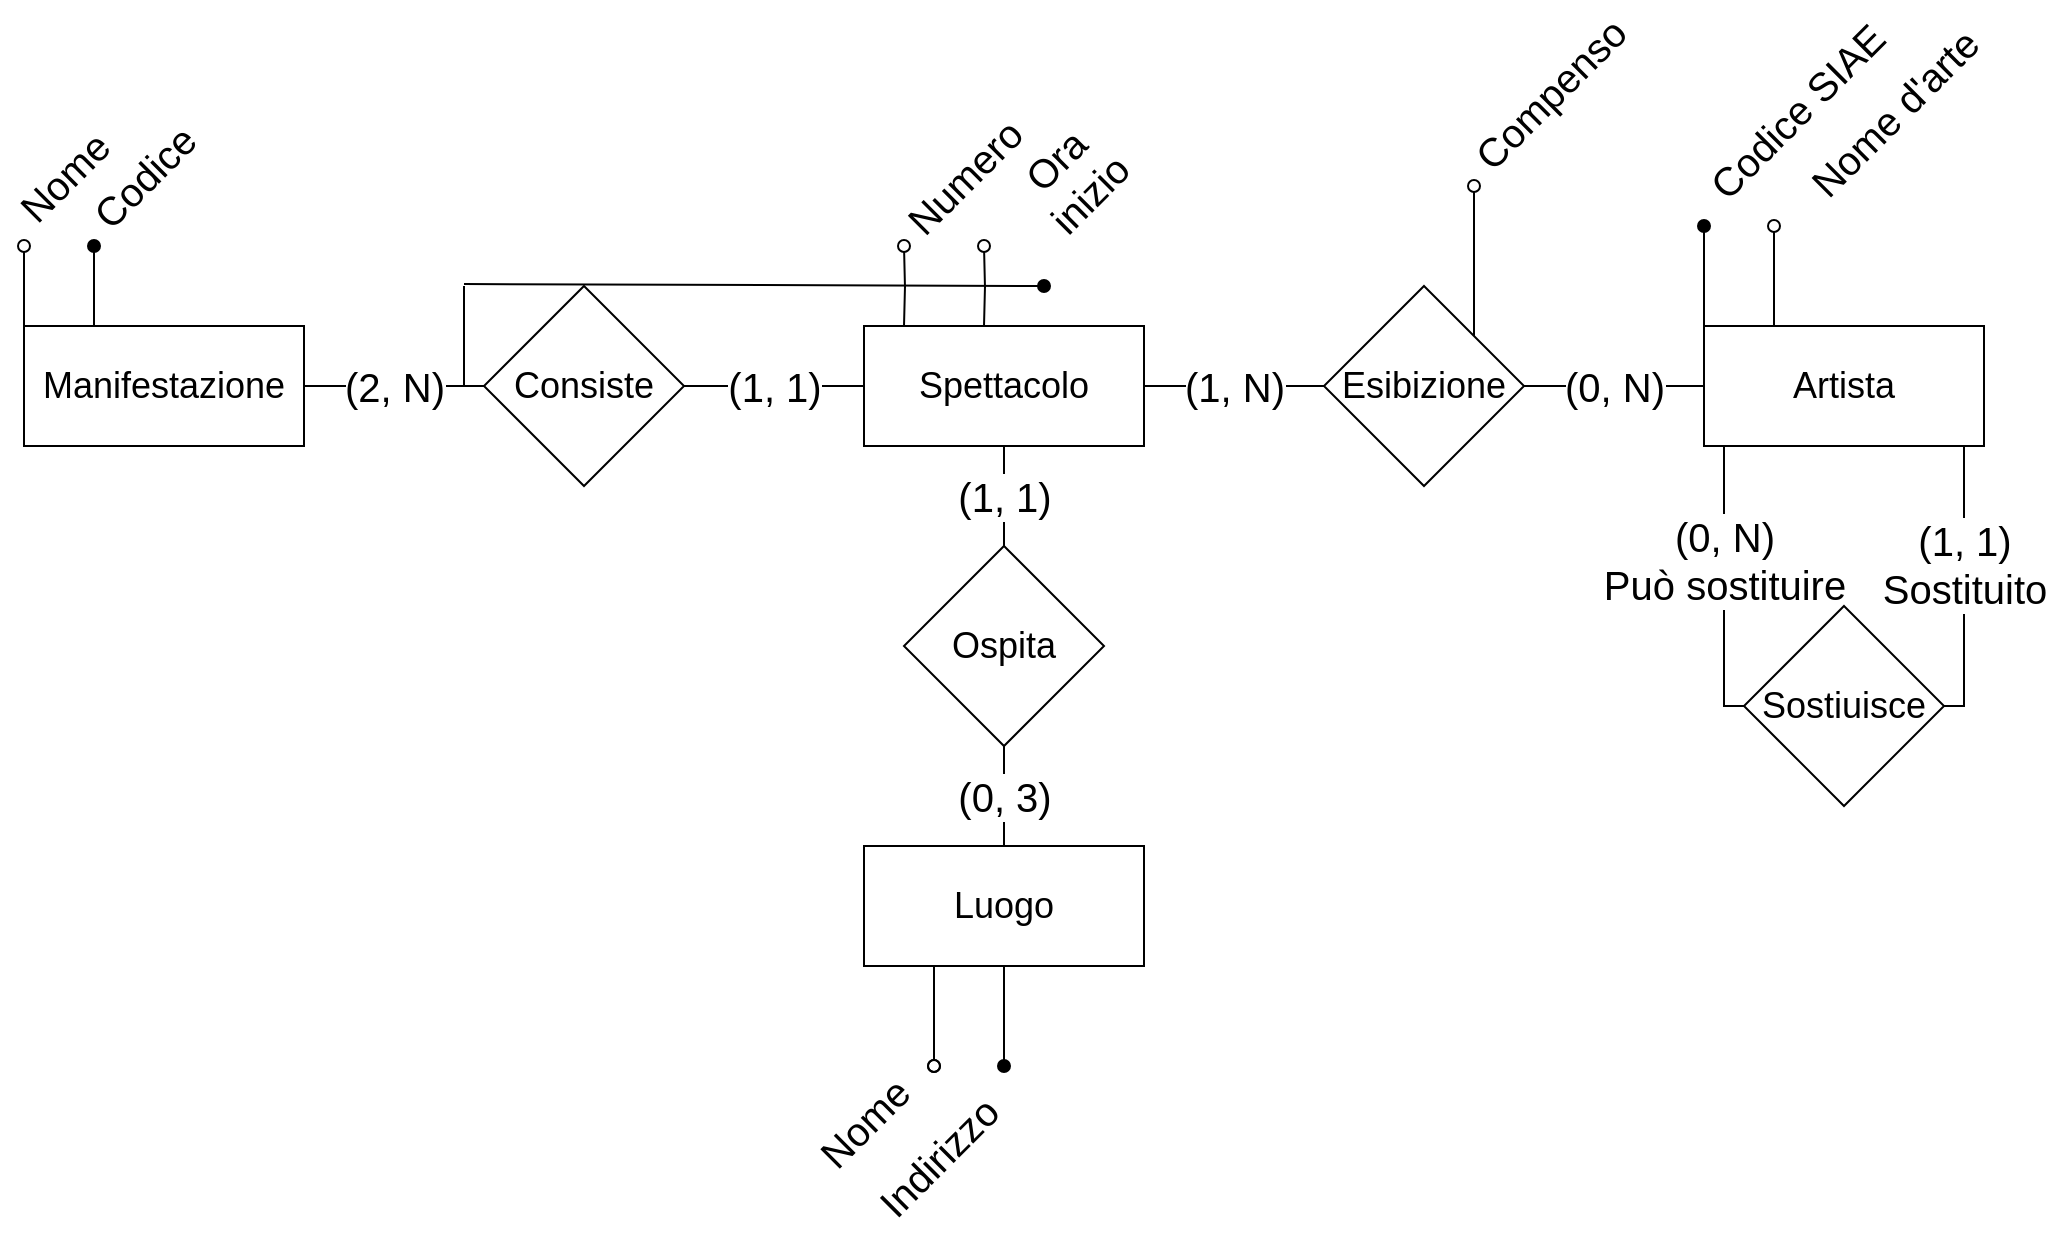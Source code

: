 <mxfile version="21.0.2" type="device"><diagram id="R2lEEEUBdFMjLlhIrx00" name="Page-1"><mxGraphModel dx="1615" dy="865" grid="1" gridSize="10" guides="1" tooltips="1" connect="1" arrows="1" fold="1" page="1" pageScale="1" pageWidth="850" pageHeight="1100" math="0" shadow="0" extFonts="Permanent Marker^https://fonts.googleapis.com/css?family=Permanent+Marker"><root><mxCell id="0"/><mxCell id="1" parent="0"/><mxCell id="iBng91E_dW-vWYfEm2vT-63" value="&lt;div&gt;Consiste&lt;/div&gt;" style="rhombus;whiteSpace=wrap;html=1;fontFamily=Helvetica;fontSize=18;fontColor=default;" parent="1" vertex="1"><mxGeometry x="310" y="210" width="100" height="100" as="geometry"/></mxCell><mxCell id="iBng91E_dW-vWYfEm2vT-71" style="edgeStyle=orthogonalEdgeStyle;shape=connector;rounded=0;orthogonalLoop=1;jettySize=auto;html=1;exitX=0;exitY=0;exitDx=0;exitDy=0;labelBackgroundColor=default;strokeColor=default;fontFamily=Helvetica;fontSize=11;fontColor=default;endArrow=oval;endFill=0;" parent="1" source="iBng91E_dW-vWYfEm2vT-64" edge="1"><mxGeometry relative="1" as="geometry"><mxPoint x="80" y="190" as="targetPoint"/></mxGeometry></mxCell><mxCell id="iBng91E_dW-vWYfEm2vT-72" style="edgeStyle=orthogonalEdgeStyle;shape=connector;rounded=0;orthogonalLoop=1;jettySize=auto;html=1;exitX=0.25;exitY=0;exitDx=0;exitDy=0;labelBackgroundColor=default;strokeColor=default;fontFamily=Helvetica;fontSize=11;fontColor=default;endArrow=oval;endFill=1;" parent="1" source="iBng91E_dW-vWYfEm2vT-64" edge="1"><mxGeometry relative="1" as="geometry"><mxPoint x="115" y="190" as="targetPoint"/></mxGeometry></mxCell><mxCell id="tv3dqO0gLlESoXM3YccY-1" value="&lt;font style=&quot;font-size: 20px;&quot;&gt;(2, N)&lt;br&gt;&lt;/font&gt;" style="edgeStyle=orthogonalEdgeStyle;rounded=0;orthogonalLoop=1;jettySize=auto;html=1;exitX=1;exitY=0.5;exitDx=0;exitDy=0;entryX=0;entryY=0.5;entryDx=0;entryDy=0;endArrow=none;endFill=0;" edge="1" parent="1" source="iBng91E_dW-vWYfEm2vT-64" target="iBng91E_dW-vWYfEm2vT-63"><mxGeometry relative="1" as="geometry"/></mxCell><mxCell id="iBng91E_dW-vWYfEm2vT-64" value="&lt;font style=&quot;font-size: 18px;&quot;&gt;Manifestazione&lt;/font&gt;" style="rounded=0;whiteSpace=wrap;html=1;fontFamily=Helvetica;fontSize=18;fontColor=default;" parent="1" vertex="1"><mxGeometry x="80" y="230" width="140" height="60" as="geometry"/></mxCell><mxCell id="tv3dqO0gLlESoXM3YccY-4" value="&lt;font style=&quot;font-size: 20px;&quot;&gt;(0, N)&lt;br&gt;&lt;/font&gt;" style="edgeStyle=orthogonalEdgeStyle;rounded=0;orthogonalLoop=1;jettySize=auto;html=1;exitX=1;exitY=0.5;exitDx=0;exitDy=0;entryX=0;entryY=0.5;entryDx=0;entryDy=0;endArrow=none;endFill=0;" edge="1" parent="1" source="iBng91E_dW-vWYfEm2vT-65" target="iBng91E_dW-vWYfEm2vT-69"><mxGeometry relative="1" as="geometry"><mxPoint as="offset"/></mxGeometry></mxCell><mxCell id="tv3dqO0gLlESoXM3YccY-34" style="edgeStyle=orthogonalEdgeStyle;rounded=0;orthogonalLoop=1;jettySize=auto;html=1;exitX=1;exitY=0;exitDx=0;exitDy=0;endArrow=oval;endFill=0;" edge="1" parent="1" source="iBng91E_dW-vWYfEm2vT-65"><mxGeometry relative="1" as="geometry"><mxPoint x="805" y="160" as="targetPoint"/><Array as="points"><mxPoint x="805" y="210"/><mxPoint x="805" y="210"/></Array></mxGeometry></mxCell><mxCell id="iBng91E_dW-vWYfEm2vT-65" value="Esibizione" style="rhombus;whiteSpace=wrap;html=1;fontFamily=Helvetica;fontSize=18;fontColor=default;" parent="1" vertex="1"><mxGeometry x="730" y="210" width="100" height="100" as="geometry"/></mxCell><mxCell id="tv3dqO0gLlESoXM3YccY-25" value="&lt;font style=&quot;font-size: 20px;&quot;&gt;(1, 1)&lt;br&gt;&lt;/font&gt;" style="edgeStyle=orthogonalEdgeStyle;rounded=0;orthogonalLoop=1;jettySize=auto;html=1;endArrow=none;endFill=0;" edge="1" parent="1" source="iBng91E_dW-vWYfEm2vT-66" target="iBng91E_dW-vWYfEm2vT-68"><mxGeometry relative="1" as="geometry"><Array as="points"><mxPoint x="570" y="310"/><mxPoint x="570" y="310"/></Array></mxGeometry></mxCell><mxCell id="tv3dqO0gLlESoXM3YccY-26" value="&lt;font style=&quot;font-size: 20px;&quot;&gt;(0, 3)&lt;br&gt;&lt;/font&gt;" style="edgeStyle=orthogonalEdgeStyle;rounded=0;orthogonalLoop=1;jettySize=auto;html=1;endArrow=none;endFill=0;" edge="1" parent="1" source="iBng91E_dW-vWYfEm2vT-66" target="iBng91E_dW-vWYfEm2vT-70"><mxGeometry relative="1" as="geometry"/></mxCell><mxCell id="iBng91E_dW-vWYfEm2vT-66" value="Ospita" style="rhombus;whiteSpace=wrap;html=1;fontFamily=Helvetica;fontSize=18;fontColor=default;" parent="1" vertex="1"><mxGeometry x="520" y="340" width="100" height="100" as="geometry"/></mxCell><mxCell id="tv3dqO0gLlESoXM3YccY-23" value="&lt;div&gt;&lt;font style=&quot;font-size: 20px;&quot;&gt;(1, 1)&lt;/font&gt;&lt;/div&gt;&lt;font style=&quot;font-size: 20px;&quot;&gt;Sostituito&lt;/font&gt;" style="edgeStyle=orthogonalEdgeStyle;rounded=0;orthogonalLoop=1;jettySize=auto;html=1;endArrow=none;endFill=0;" edge="1" parent="1" source="iBng91E_dW-vWYfEm2vT-67" target="iBng91E_dW-vWYfEm2vT-69"><mxGeometry x="0.167" relative="1" as="geometry"><Array as="points"><mxPoint x="1050" y="310"/><mxPoint x="1050" y="310"/></Array><mxPoint as="offset"/></mxGeometry></mxCell><mxCell id="tv3dqO0gLlESoXM3YccY-24" value="&lt;div&gt;&lt;font style=&quot;font-size: 20px;&quot;&gt;(0, N)&lt;/font&gt;&lt;/div&gt;&lt;div&gt;&lt;font style=&quot;font-size: 20px;&quot;&gt;Può sostituire&lt;br&gt;&lt;/font&gt;&lt;/div&gt;" style="edgeStyle=orthogonalEdgeStyle;rounded=0;orthogonalLoop=1;jettySize=auto;html=1;exitX=0;exitY=0.5;exitDx=0;exitDy=0;entryX=0.25;entryY=1;entryDx=0;entryDy=0;endArrow=none;endFill=0;" edge="1" parent="1" source="iBng91E_dW-vWYfEm2vT-67" target="iBng91E_dW-vWYfEm2vT-69"><mxGeometry x="0.007" relative="1" as="geometry"><Array as="points"><mxPoint x="930" y="420"/><mxPoint x="930" y="290"/></Array><mxPoint as="offset"/></mxGeometry></mxCell><mxCell id="iBng91E_dW-vWYfEm2vT-67" value="Sostiuisce" style="rhombus;whiteSpace=wrap;html=1;fontFamily=Helvetica;fontSize=18;fontColor=default;" parent="1" vertex="1"><mxGeometry x="940" y="370" width="100" height="100" as="geometry"/></mxCell><mxCell id="tv3dqO0gLlESoXM3YccY-2" value="&lt;font style=&quot;font-size: 20px;&quot;&gt;(1, 1)&lt;br&gt;&lt;/font&gt;" style="edgeStyle=orthogonalEdgeStyle;rounded=0;orthogonalLoop=1;jettySize=auto;html=1;exitX=0;exitY=0.5;exitDx=0;exitDy=0;entryX=1;entryY=0.5;entryDx=0;entryDy=0;endArrow=none;endFill=0;" edge="1" parent="1" source="iBng91E_dW-vWYfEm2vT-68" target="iBng91E_dW-vWYfEm2vT-63"><mxGeometry relative="1" as="geometry"/></mxCell><mxCell id="tv3dqO0gLlESoXM3YccY-3" value="&lt;font style=&quot;font-size: 20px;&quot;&gt;(1, N)&lt;br&gt;&lt;/font&gt;" style="edgeStyle=orthogonalEdgeStyle;rounded=0;orthogonalLoop=1;jettySize=auto;html=1;exitX=1;exitY=0.5;exitDx=0;exitDy=0;endArrow=none;endFill=0;" edge="1" parent="1" source="iBng91E_dW-vWYfEm2vT-68" target="iBng91E_dW-vWYfEm2vT-65"><mxGeometry relative="1" as="geometry"/></mxCell><mxCell id="tv3dqO0gLlESoXM3YccY-5" style="edgeStyle=orthogonalEdgeStyle;rounded=0;orthogonalLoop=1;jettySize=auto;html=1;exitX=0;exitY=0;exitDx=0;exitDy=0;endArrow=oval;endFill=0;" edge="1" parent="1"><mxGeometry relative="1" as="geometry"><mxPoint x="520" y="190" as="targetPoint"/><mxPoint x="520" y="230" as="sourcePoint"/></mxGeometry></mxCell><mxCell id="tv3dqO0gLlESoXM3YccY-9" style="edgeStyle=orthogonalEdgeStyle;rounded=0;orthogonalLoop=1;jettySize=auto;html=1;exitX=0.25;exitY=0;exitDx=0;exitDy=0;endArrow=oval;endFill=0;" edge="1" parent="1"><mxGeometry relative="1" as="geometry"><mxPoint x="560" y="190" as="targetPoint"/><mxPoint x="560" y="230" as="sourcePoint"/></mxGeometry></mxCell><mxCell id="iBng91E_dW-vWYfEm2vT-68" value="Spettacolo" style="rounded=0;whiteSpace=wrap;html=1;fontFamily=Helvetica;fontSize=18;fontColor=default;" parent="1" vertex="1"><mxGeometry x="500" y="230" width="140" height="60" as="geometry"/></mxCell><mxCell id="tv3dqO0gLlESoXM3YccY-19" style="edgeStyle=orthogonalEdgeStyle;rounded=0;orthogonalLoop=1;jettySize=auto;html=1;exitX=0;exitY=0;exitDx=0;exitDy=0;endArrow=oval;endFill=1;" edge="1" parent="1" source="iBng91E_dW-vWYfEm2vT-69"><mxGeometry relative="1" as="geometry"><mxPoint x="920" y="180" as="targetPoint"/></mxGeometry></mxCell><mxCell id="tv3dqO0gLlESoXM3YccY-20" style="edgeStyle=orthogonalEdgeStyle;rounded=0;orthogonalLoop=1;jettySize=auto;html=1;exitX=0.25;exitY=0;exitDx=0;exitDy=0;endArrow=oval;endFill=0;" edge="1" parent="1" source="iBng91E_dW-vWYfEm2vT-69"><mxGeometry relative="1" as="geometry"><mxPoint x="955" y="180" as="targetPoint"/></mxGeometry></mxCell><mxCell id="iBng91E_dW-vWYfEm2vT-69" value="&lt;div&gt;Artista&lt;/div&gt;" style="rounded=0;whiteSpace=wrap;html=1;fontFamily=Helvetica;fontSize=18;fontColor=default;" parent="1" vertex="1"><mxGeometry x="920" y="230" width="140" height="60" as="geometry"/></mxCell><mxCell id="tv3dqO0gLlESoXM3YccY-27" style="edgeStyle=orthogonalEdgeStyle;rounded=0;orthogonalLoop=1;jettySize=auto;html=1;exitX=0.25;exitY=1;exitDx=0;exitDy=0;endArrow=oval;endFill=0;" edge="1" parent="1" source="iBng91E_dW-vWYfEm2vT-70"><mxGeometry relative="1" as="geometry"><mxPoint x="535" y="600" as="targetPoint"/></mxGeometry></mxCell><mxCell id="tv3dqO0gLlESoXM3YccY-31" style="edgeStyle=orthogonalEdgeStyle;rounded=0;orthogonalLoop=1;jettySize=auto;html=1;exitX=0.5;exitY=1;exitDx=0;exitDy=0;endArrow=oval;endFill=1;" edge="1" parent="1" source="iBng91E_dW-vWYfEm2vT-70"><mxGeometry relative="1" as="geometry"><mxPoint x="570" y="600" as="targetPoint"/></mxGeometry></mxCell><mxCell id="iBng91E_dW-vWYfEm2vT-70" value="Luogo" style="rounded=0;whiteSpace=wrap;html=1;fontFamily=Helvetica;fontSize=18;fontColor=default;" parent="1" vertex="1"><mxGeometry x="500" y="490" width="140" height="60" as="geometry"/></mxCell><mxCell id="iBng91E_dW-vWYfEm2vT-73" value="&lt;div&gt;Codice&lt;/div&gt;" style="text;html=1;strokeColor=none;fillColor=none;align=center;verticalAlign=middle;whiteSpace=wrap;rounded=0;fontSize=20;fontFamily=Helvetica;fontColor=default;rotation=-45;" parent="1" vertex="1"><mxGeometry x="110" y="140" width="60" height="30" as="geometry"/></mxCell><mxCell id="iBng91E_dW-vWYfEm2vT-74" value="Nome" style="text;html=1;strokeColor=none;fillColor=none;align=center;verticalAlign=middle;whiteSpace=wrap;rounded=0;fontSize=20;fontFamily=Helvetica;fontColor=default;rotation=-45;" parent="1" vertex="1"><mxGeometry x="70" y="140" width="60" height="30" as="geometry"/></mxCell><mxCell id="tv3dqO0gLlESoXM3YccY-7" value="Numero" style="text;html=1;strokeColor=none;fillColor=none;align=center;verticalAlign=middle;whiteSpace=wrap;rounded=0;fontSize=20;fontFamily=Helvetica;fontColor=default;rotation=-45;" vertex="1" parent="1"><mxGeometry x="520" y="140" width="60" height="30" as="geometry"/></mxCell><mxCell id="tv3dqO0gLlESoXM3YccY-10" value="Ora inizio" style="text;html=1;strokeColor=none;fillColor=none;align=center;verticalAlign=middle;whiteSpace=wrap;rounded=0;fontSize=20;fontFamily=Helvetica;fontColor=default;rotation=-45;" vertex="1" parent="1"><mxGeometry x="561.21" y="140" width="85.86" height="30" as="geometry"/></mxCell><mxCell id="tv3dqO0gLlESoXM3YccY-12" value="" style="endArrow=none;html=1;rounded=0;" edge="1" parent="1"><mxGeometry width="50" height="50" relative="1" as="geometry"><mxPoint x="300" y="260" as="sourcePoint"/><mxPoint x="300" y="210" as="targetPoint"/></mxGeometry></mxCell><mxCell id="tv3dqO0gLlESoXM3YccY-13" value="" style="endArrow=oval;html=1;rounded=0;endFill=1;" edge="1" parent="1"><mxGeometry width="50" height="50" relative="1" as="geometry"><mxPoint x="300" y="209" as="sourcePoint"/><mxPoint x="590" y="210" as="targetPoint"/></mxGeometry></mxCell><mxCell id="tv3dqO0gLlESoXM3YccY-21" value="Codice SIAE" style="text;html=1;strokeColor=none;fillColor=none;align=center;verticalAlign=middle;whiteSpace=wrap;rounded=0;fontSize=20;fontFamily=Helvetica;fontColor=default;rotation=-45;" vertex="1" parent="1"><mxGeometry x="904.48" y="106.68" width="123.54" height="30" as="geometry"/></mxCell><mxCell id="tv3dqO0gLlESoXM3YccY-22" value="Nome d'arte" style="text;html=1;strokeColor=none;fillColor=none;align=center;verticalAlign=middle;whiteSpace=wrap;rounded=0;fontSize=20;fontFamily=Helvetica;fontColor=default;rotation=-45;" vertex="1" parent="1"><mxGeometry x="955" y="107.93" width="120" height="30" as="geometry"/></mxCell><mxCell id="tv3dqO0gLlESoXM3YccY-29" style="edgeStyle=orthogonalEdgeStyle;rounded=0;orthogonalLoop=1;jettySize=auto;html=1;exitX=0.25;exitY=1;exitDx=0;exitDy=0;endArrow=oval;endFill=0;" edge="1" parent="1" source="iBng91E_dW-vWYfEm2vT-70"><mxGeometry relative="1" as="geometry"><mxPoint x="535" y="600" as="targetPoint"/><mxPoint x="535" y="550" as="sourcePoint"/><Array as="points"><mxPoint x="535" y="580"/><mxPoint x="535" y="580"/></Array></mxGeometry></mxCell><mxCell id="tv3dqO0gLlESoXM3YccY-32" value="Nome" style="text;html=1;strokeColor=none;fillColor=none;align=center;verticalAlign=middle;whiteSpace=wrap;rounded=0;fontSize=20;fontFamily=Helvetica;fontColor=default;rotation=-45;" vertex="1" parent="1"><mxGeometry x="466.92" y="612.99" width="66.04" height="30" as="geometry"/></mxCell><mxCell id="tv3dqO0gLlESoXM3YccY-33" value="Indirizzo" style="text;html=1;strokeColor=none;fillColor=none;align=center;verticalAlign=middle;whiteSpace=wrap;rounded=0;fontSize=20;fontFamily=Helvetica;fontColor=default;rotation=-45;" vertex="1" parent="1"><mxGeometry x="494.14" y="630" width="85.86" height="30" as="geometry"/></mxCell><mxCell id="tv3dqO0gLlESoXM3YccY-35" value="Compenso" style="text;html=1;strokeColor=none;fillColor=none;align=center;verticalAlign=middle;whiteSpace=wrap;rounded=0;fontSize=20;fontFamily=Helvetica;fontColor=default;rotation=-45;" vertex="1" parent="1"><mxGeometry x="793.45" y="98.32" width="100" height="30" as="geometry"/></mxCell></root></mxGraphModel></diagram></mxfile>